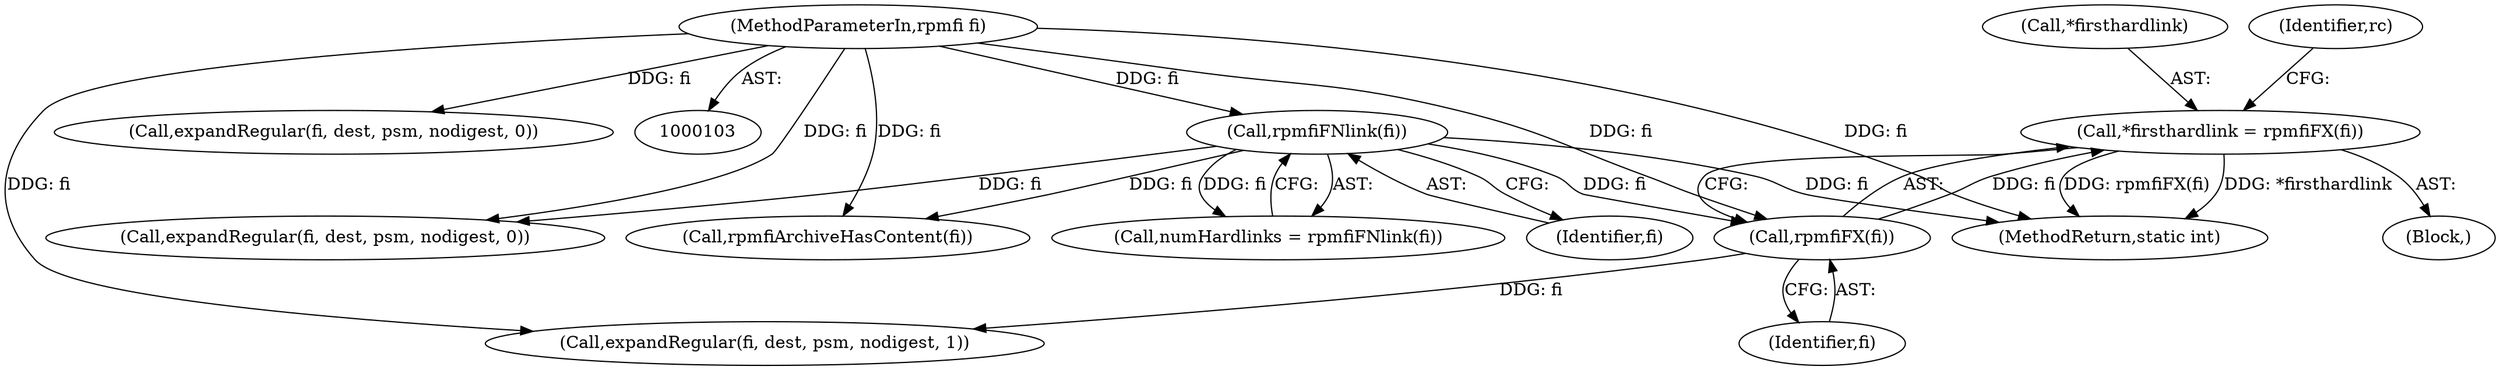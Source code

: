 digraph "0_rpm_404ef011c300207cdb1e531670384564aae04bdc_0@pointer" {
"1000132" [label="(Call,*firsthardlink = rpmfiFX(fi))"];
"1000135" [label="(Call,rpmfiFX(fi))"];
"1000119" [label="(Call,rpmfiFNlink(fi))"];
"1000104" [label="(MethodParameterIn,rpmfi fi)"];
"1000195" [label="(Call,expandRegular(fi, dest, psm, nodigest, 0))"];
"1000179" [label="(Call,expandRegular(fi, dest, psm, nodigest, 0))"];
"1000187" [label="(Call,rpmfiArchiveHasContent(fi))"];
"1000214" [label="(MethodReturn,static int)"];
"1000133" [label="(Call,*firsthardlink)"];
"1000119" [label="(Call,rpmfiFNlink(fi))"];
"1000138" [label="(Identifier,rc)"];
"1000135" [label="(Call,rpmfiFX(fi))"];
"1000131" [label="(Block,)"];
"1000139" [label="(Call,expandRegular(fi, dest, psm, nodigest, 1))"];
"1000120" [label="(Identifier,fi)"];
"1000117" [label="(Call,numHardlinks = rpmfiFNlink(fi))"];
"1000132" [label="(Call,*firsthardlink = rpmfiFX(fi))"];
"1000136" [label="(Identifier,fi)"];
"1000104" [label="(MethodParameterIn,rpmfi fi)"];
"1000132" -> "1000131"  [label="AST: "];
"1000132" -> "1000135"  [label="CFG: "];
"1000133" -> "1000132"  [label="AST: "];
"1000135" -> "1000132"  [label="AST: "];
"1000138" -> "1000132"  [label="CFG: "];
"1000132" -> "1000214"  [label="DDG: *firsthardlink"];
"1000132" -> "1000214"  [label="DDG: rpmfiFX(fi)"];
"1000135" -> "1000132"  [label="DDG: fi"];
"1000135" -> "1000136"  [label="CFG: "];
"1000136" -> "1000135"  [label="AST: "];
"1000119" -> "1000135"  [label="DDG: fi"];
"1000104" -> "1000135"  [label="DDG: fi"];
"1000135" -> "1000139"  [label="DDG: fi"];
"1000119" -> "1000117"  [label="AST: "];
"1000119" -> "1000120"  [label="CFG: "];
"1000120" -> "1000119"  [label="AST: "];
"1000117" -> "1000119"  [label="CFG: "];
"1000119" -> "1000214"  [label="DDG: fi"];
"1000119" -> "1000117"  [label="DDG: fi"];
"1000104" -> "1000119"  [label="DDG: fi"];
"1000119" -> "1000179"  [label="DDG: fi"];
"1000119" -> "1000187"  [label="DDG: fi"];
"1000104" -> "1000103"  [label="AST: "];
"1000104" -> "1000214"  [label="DDG: fi"];
"1000104" -> "1000139"  [label="DDG: fi"];
"1000104" -> "1000179"  [label="DDG: fi"];
"1000104" -> "1000187"  [label="DDG: fi"];
"1000104" -> "1000195"  [label="DDG: fi"];
}

